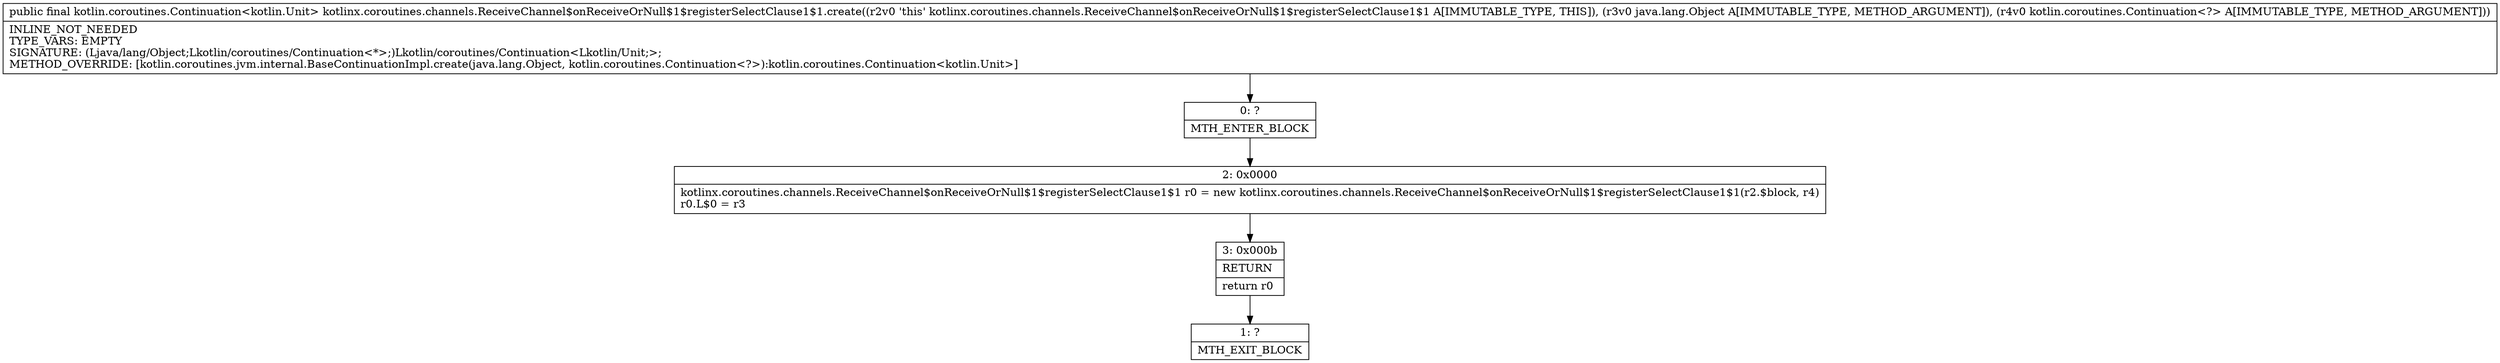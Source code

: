 digraph "CFG forkotlinx.coroutines.channels.ReceiveChannel$onReceiveOrNull$1$registerSelectClause1$1.create(Ljava\/lang\/Object;Lkotlin\/coroutines\/Continuation;)Lkotlin\/coroutines\/Continuation;" {
Node_0 [shape=record,label="{0\:\ ?|MTH_ENTER_BLOCK\l}"];
Node_2 [shape=record,label="{2\:\ 0x0000|kotlinx.coroutines.channels.ReceiveChannel$onReceiveOrNull$1$registerSelectClause1$1 r0 = new kotlinx.coroutines.channels.ReceiveChannel$onReceiveOrNull$1$registerSelectClause1$1(r2.$block, r4)\lr0.L$0 = r3\l}"];
Node_3 [shape=record,label="{3\:\ 0x000b|RETURN\l|return r0\l}"];
Node_1 [shape=record,label="{1\:\ ?|MTH_EXIT_BLOCK\l}"];
MethodNode[shape=record,label="{public final kotlin.coroutines.Continuation\<kotlin.Unit\> kotlinx.coroutines.channels.ReceiveChannel$onReceiveOrNull$1$registerSelectClause1$1.create((r2v0 'this' kotlinx.coroutines.channels.ReceiveChannel$onReceiveOrNull$1$registerSelectClause1$1 A[IMMUTABLE_TYPE, THIS]), (r3v0 java.lang.Object A[IMMUTABLE_TYPE, METHOD_ARGUMENT]), (r4v0 kotlin.coroutines.Continuation\<?\> A[IMMUTABLE_TYPE, METHOD_ARGUMENT]))  | INLINE_NOT_NEEDED\lTYPE_VARS: EMPTY\lSIGNATURE: (Ljava\/lang\/Object;Lkotlin\/coroutines\/Continuation\<*\>;)Lkotlin\/coroutines\/Continuation\<Lkotlin\/Unit;\>;\lMETHOD_OVERRIDE: [kotlin.coroutines.jvm.internal.BaseContinuationImpl.create(java.lang.Object, kotlin.coroutines.Continuation\<?\>):kotlin.coroutines.Continuation\<kotlin.Unit\>]\l}"];
MethodNode -> Node_0;Node_0 -> Node_2;
Node_2 -> Node_3;
Node_3 -> Node_1;
}

